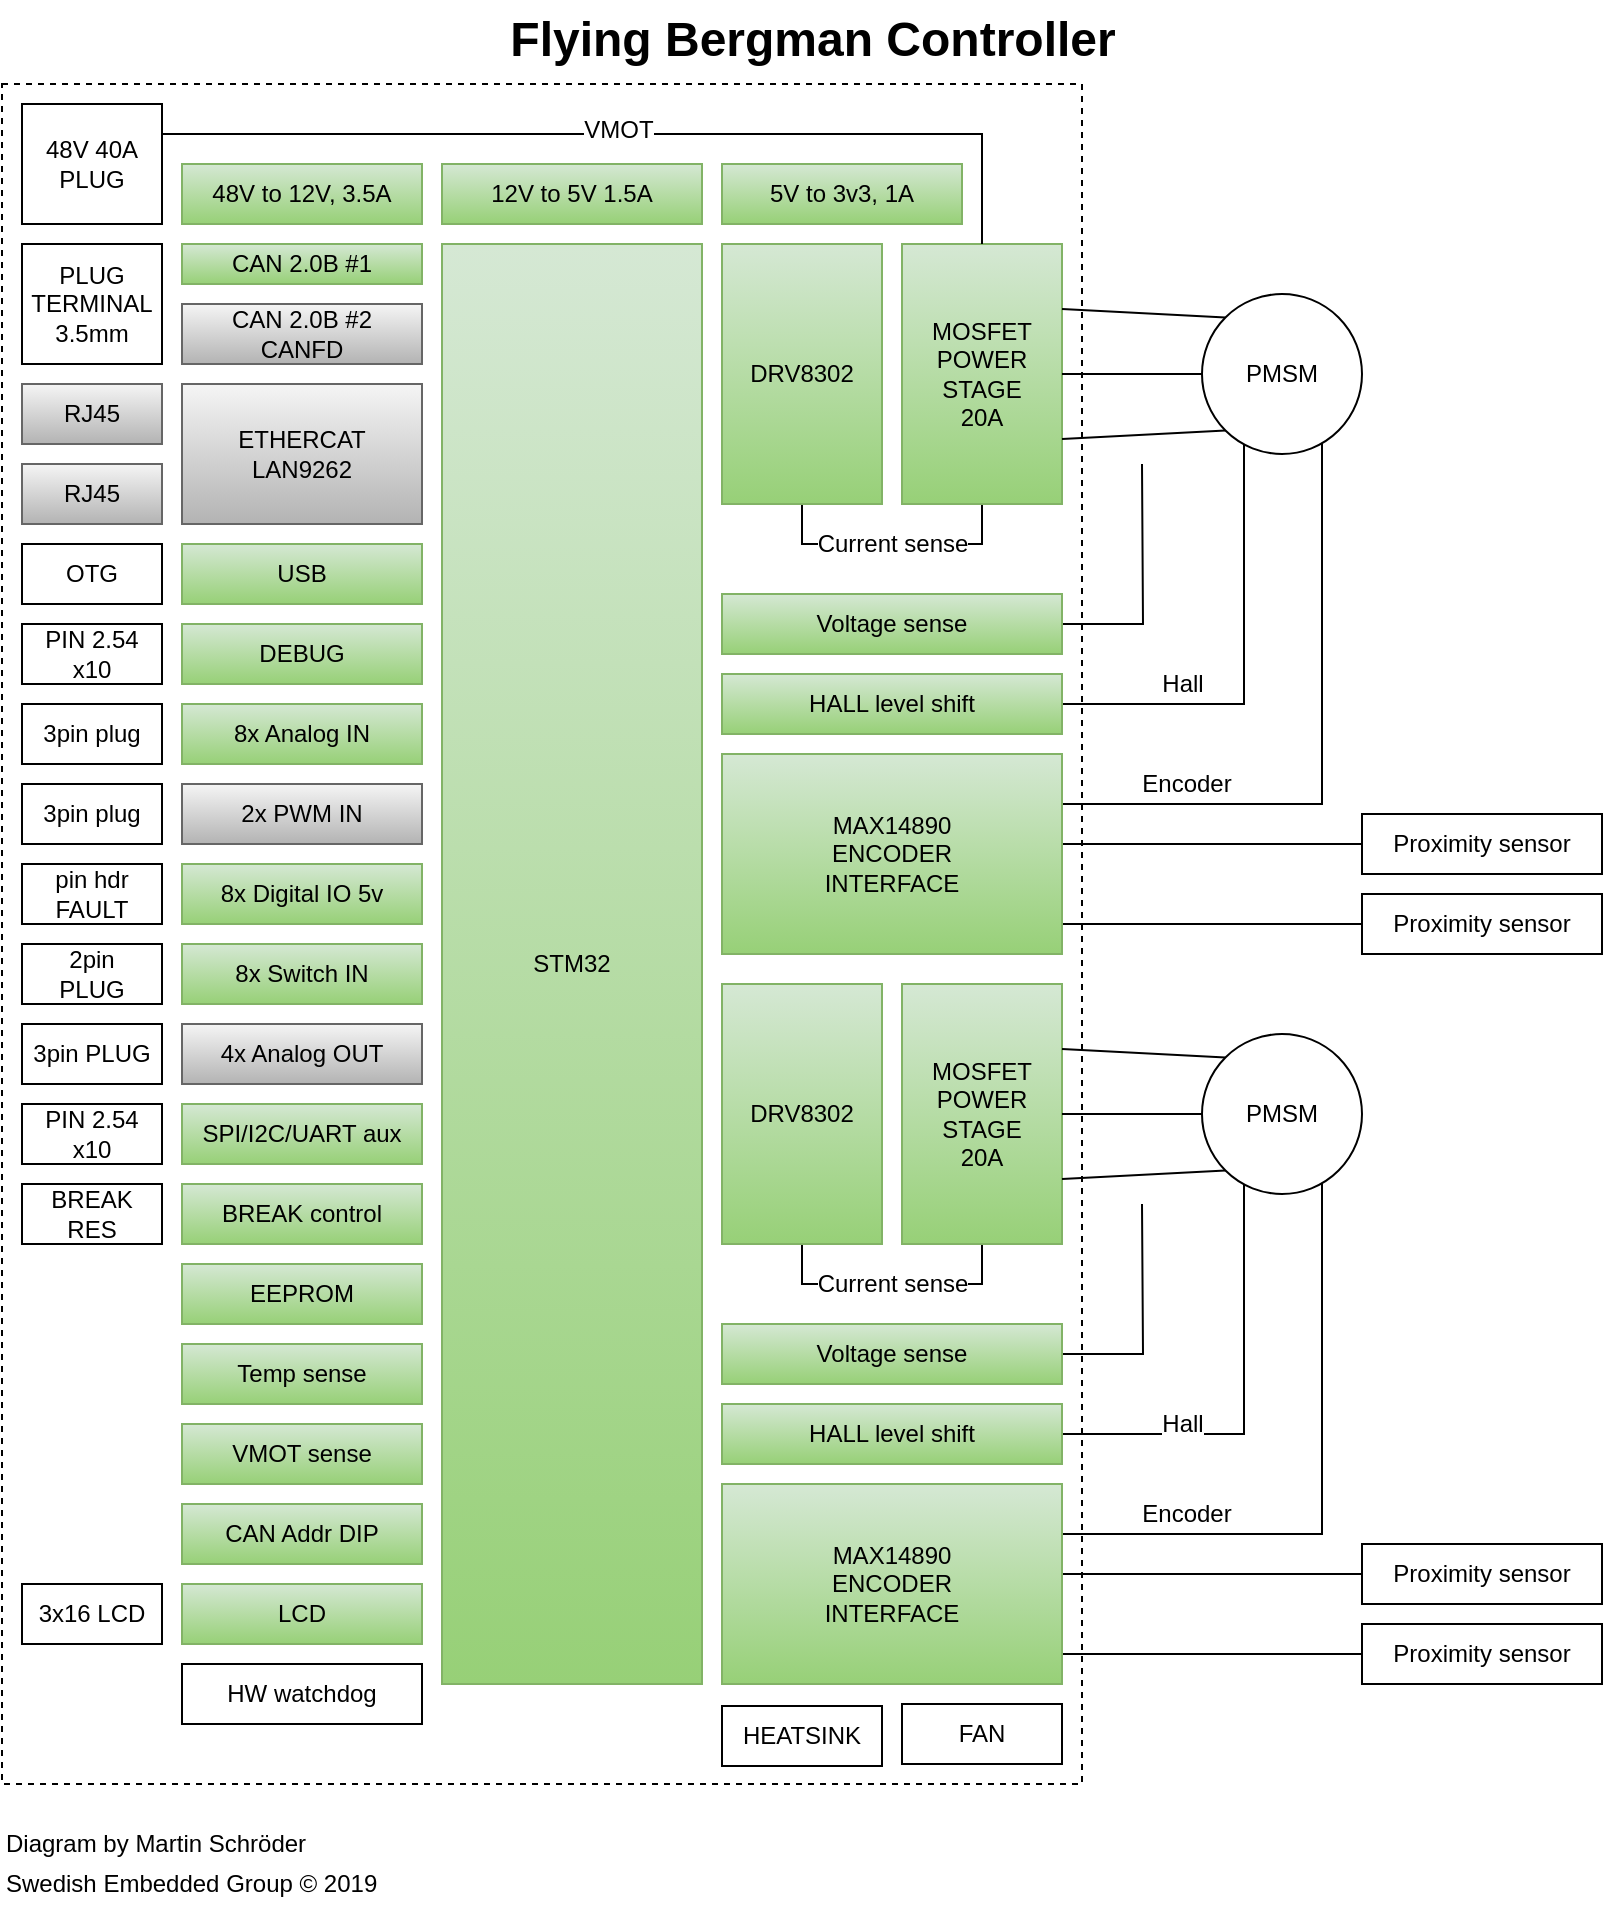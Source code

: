 <mxfile version="10.6.7"><diagram id="ZRHzbewgTvJrDJIDlJ0Q" name="Page-1"><mxGraphModel dx="1390" dy="535" grid="1" gridSize="10" guides="1" tooltips="1" connect="1" arrows="1" fold="1" page="1" pageScale="1" pageWidth="1169" pageHeight="1654" math="0" shadow="0"><root><mxCell id="0"/><mxCell id="1" parent="0"/><mxCell id="G-CPVCaUxOJvhknK9YQj-106" value="" style="rounded=0;whiteSpace=wrap;html=1;glass=0;dashed=1;fillColor=none;movable=1;resizable=1;rotatable=1;deletable=1;editable=1;connectable=1;" parent="1" vertex="1"><mxGeometry x="190" y="140" width="540" height="850" as="geometry"/></mxCell><mxCell id="G-CPVCaUxOJvhknK9YQj-1" value="STM32&lt;br&gt;" style="rounded=0;whiteSpace=wrap;html=1;movable=1;resizable=1;rotatable=1;deletable=1;editable=1;connectable=1;fillColor=#d5e8d4;gradientColor=#97d077;strokeColor=#82b366;" parent="1" vertex="1"><mxGeometry x="410" y="220" width="130" height="720" as="geometry"/></mxCell><mxCell id="G-CPVCaUxOJvhknK9YQj-20" style="edgeStyle=orthogonalEdgeStyle;rounded=0;html=1;endArrow=none;endFill=0;jettySize=auto;orthogonalLoop=1;entryX=0.5;entryY=1;entryDx=0;entryDy=0;movable=1;resizable=1;rotatable=1;deletable=1;editable=1;connectable=1;" parent="1" source="G-CPVCaUxOJvhknK9YQj-2" target="G-CPVCaUxOJvhknK9YQj-7" edge="1"><mxGeometry relative="1" as="geometry"><mxPoint x="660" y="380" as="targetPoint"/><Array as="points"><mxPoint x="680" y="370"/><mxPoint x="590" y="370"/></Array></mxGeometry></mxCell><mxCell id="G-CPVCaUxOJvhknK9YQj-21" value="Current sense" style="text;html=1;resizable=1;points=[];align=center;verticalAlign=middle;labelBackgroundColor=#ffffff;movable=1;rotatable=1;deletable=1;editable=1;connectable=1;" parent="G-CPVCaUxOJvhknK9YQj-20" vertex="1" connectable="0"><mxGeometry x="-0.262" y="3" relative="1" as="geometry"><mxPoint x="-17" y="-3" as="offset"/></mxGeometry></mxCell><mxCell id="G-CPVCaUxOJvhknK9YQj-2" value="MOSFET&lt;br&gt;POWER&lt;br&gt;STAGE&lt;br&gt;20A&lt;br&gt;" style="rounded=0;whiteSpace=wrap;html=1;movable=1;resizable=1;rotatable=1;deletable=1;editable=1;connectable=1;fillColor=#d5e8d4;gradientColor=#97d077;strokeColor=#82b366;" parent="1" vertex="1"><mxGeometry x="640" y="220" width="80" height="130" as="geometry"/></mxCell><mxCell id="G-CPVCaUxOJvhknK9YQj-4" style="rounded=0;html=1;exitX=0;exitY=0;exitDx=0;exitDy=0;jettySize=auto;orthogonalLoop=1;entryX=1;entryY=0.25;entryDx=0;entryDy=0;endArrow=none;endFill=0;movable=1;resizable=1;rotatable=1;deletable=1;editable=1;connectable=1;" parent="1" source="G-CPVCaUxOJvhknK9YQj-3" target="G-CPVCaUxOJvhknK9YQj-2" edge="1"><mxGeometry relative="1" as="geometry"><mxPoint x="770" y="220" as="targetPoint"/></mxGeometry></mxCell><mxCell id="G-CPVCaUxOJvhknK9YQj-5" style="edgeStyle=none;rounded=0;html=1;exitX=0;exitY=0.5;exitDx=0;exitDy=0;entryX=1;entryY=0.5;entryDx=0;entryDy=0;jettySize=auto;orthogonalLoop=1;endArrow=none;endFill=0;movable=1;resizable=1;rotatable=1;deletable=1;editable=1;connectable=1;" parent="1" source="G-CPVCaUxOJvhknK9YQj-3" target="G-CPVCaUxOJvhknK9YQj-2" edge="1"><mxGeometry relative="1" as="geometry"/></mxCell><mxCell id="G-CPVCaUxOJvhknK9YQj-6" style="edgeStyle=none;rounded=0;html=1;exitX=0;exitY=1;exitDx=0;exitDy=0;entryX=1;entryY=0.75;entryDx=0;entryDy=0;jettySize=auto;orthogonalLoop=1;endArrow=none;endFill=0;movable=1;resizable=1;rotatable=1;deletable=1;editable=1;connectable=1;" parent="1" source="G-CPVCaUxOJvhknK9YQj-3" target="G-CPVCaUxOJvhknK9YQj-2" edge="1"><mxGeometry relative="1" as="geometry"/></mxCell><mxCell id="G-CPVCaUxOJvhknK9YQj-9" style="edgeStyle=orthogonalEdgeStyle;rounded=0;html=1;jettySize=auto;orthogonalLoop=1;endArrow=none;endFill=0;entryX=1;entryY=0.25;entryDx=0;entryDy=0;movable=1;resizable=1;rotatable=1;deletable=1;editable=1;connectable=1;" parent="1" source="G-CPVCaUxOJvhknK9YQj-3" target="G-CPVCaUxOJvhknK9YQj-19" edge="1"><mxGeometry relative="1" as="geometry"><mxPoint x="730" y="460" as="targetPoint"/><Array as="points"><mxPoint x="850" y="500"/></Array></mxGeometry></mxCell><mxCell id="G-CPVCaUxOJvhknK9YQj-42" value="Encoder" style="text;html=1;resizable=1;points=[];align=center;verticalAlign=middle;labelBackgroundColor=#ffffff;movable=1;rotatable=1;deletable=1;editable=1;connectable=1;" parent="G-CPVCaUxOJvhknK9YQj-9" vertex="1" connectable="0"><mxGeometry x="0.7" y="4" relative="1" as="geometry"><mxPoint x="15.5" y="-14" as="offset"/></mxGeometry></mxCell><mxCell id="G-CPVCaUxOJvhknK9YQj-3" value="PMSM" style="ellipse;whiteSpace=wrap;html=1;aspect=fixed;movable=1;resizable=1;rotatable=1;deletable=1;editable=1;connectable=1;" parent="1" vertex="1"><mxGeometry x="790" y="245" width="80" height="80" as="geometry"/></mxCell><mxCell id="G-CPVCaUxOJvhknK9YQj-7" value="DRV8302" style="rounded=0;whiteSpace=wrap;html=1;movable=1;resizable=1;rotatable=1;deletable=1;editable=1;connectable=1;fillColor=#d5e8d4;gradientColor=#97d077;strokeColor=#82b366;" parent="1" vertex="1"><mxGeometry x="550" y="220" width="80" height="130" as="geometry"/></mxCell><mxCell id="G-CPVCaUxOJvhknK9YQj-13" style="edgeStyle=orthogonalEdgeStyle;rounded=0;html=1;entryX=1;entryY=0.75;entryDx=0;entryDy=0;jettySize=auto;orthogonalLoop=1;endArrow=none;endFill=0;movable=1;resizable=1;rotatable=1;deletable=1;editable=1;connectable=1;" parent="1" source="G-CPVCaUxOJvhknK9YQj-11" edge="1"><mxGeometry relative="1" as="geometry"><mxPoint x="720" y="520" as="targetPoint"/></mxGeometry></mxCell><mxCell id="G-CPVCaUxOJvhknK9YQj-11" value="Proximity sensor" style="rounded=0;whiteSpace=wrap;html=1;movable=1;resizable=1;rotatable=1;deletable=1;editable=1;connectable=1;" parent="1" vertex="1"><mxGeometry x="870" y="505" width="120" height="30" as="geometry"/></mxCell><mxCell id="G-CPVCaUxOJvhknK9YQj-14" style="edgeStyle=orthogonalEdgeStyle;rounded=0;html=1;jettySize=auto;orthogonalLoop=1;endArrow=none;endFill=0;movable=1;resizable=1;rotatable=1;deletable=1;editable=1;connectable=1;" parent="1" source="G-CPVCaUxOJvhknK9YQj-12" edge="1"><mxGeometry relative="1" as="geometry"><mxPoint x="720" y="560" as="targetPoint"/></mxGeometry></mxCell><mxCell id="G-CPVCaUxOJvhknK9YQj-12" value="Proximity sensor" style="rounded=0;whiteSpace=wrap;html=1;movable=1;resizable=1;rotatable=1;deletable=1;editable=1;connectable=1;" parent="1" vertex="1"><mxGeometry x="870" y="545" width="120" height="30" as="geometry"/></mxCell><mxCell id="G-CPVCaUxOJvhknK9YQj-19" value="MAX14890&lt;br&gt;ENCODER&lt;br&gt;INTERFACE&lt;br&gt;" style="rounded=0;whiteSpace=wrap;html=1;movable=1;resizable=1;rotatable=1;deletable=1;editable=1;connectable=1;fillColor=#d5e8d4;gradientColor=#97d077;strokeColor=#82b366;" parent="1" vertex="1"><mxGeometry x="550" y="475" width="170" height="100" as="geometry"/></mxCell><mxCell id="G-CPVCaUxOJvhknK9YQj-22" value="CAN 2.0B #1&lt;br&gt;" style="rounded=0;whiteSpace=wrap;html=1;movable=1;resizable=1;rotatable=1;deletable=1;editable=1;connectable=1;fillColor=#d5e8d4;gradientColor=#97d077;strokeColor=#82b366;" parent="1" vertex="1"><mxGeometry x="280" y="220" width="120" height="20" as="geometry"/></mxCell><mxCell id="G-CPVCaUxOJvhknK9YQj-23" value="ETHERCAT&lt;br&gt;LAN9262&lt;br&gt;" style="rounded=0;whiteSpace=wrap;html=1;movable=1;resizable=1;rotatable=1;deletable=1;editable=1;connectable=1;fillColor=#f5f5f5;strokeColor=#666666;gradientColor=#b3b3b3;" parent="1" vertex="1"><mxGeometry x="280" y="290" width="120" height="70" as="geometry"/></mxCell><mxCell id="G-CPVCaUxOJvhknK9YQj-24" value="RJ45&lt;br&gt;" style="rounded=0;whiteSpace=wrap;html=1;movable=1;resizable=1;rotatable=1;deletable=1;editable=1;connectable=1;fillColor=#f5f5f5;strokeColor=#666666;gradientColor=#b3b3b3;" parent="1" vertex="1"><mxGeometry x="200" y="290" width="70" height="30" as="geometry"/></mxCell><mxCell id="G-CPVCaUxOJvhknK9YQj-25" value="RJ45&lt;br&gt;" style="rounded=0;whiteSpace=wrap;html=1;movable=1;resizable=1;rotatable=1;deletable=1;editable=1;connectable=1;fillColor=#f5f5f5;strokeColor=#666666;gradientColor=#b3b3b3;" parent="1" vertex="1"><mxGeometry x="200" y="330" width="70" height="30" as="geometry"/></mxCell><mxCell id="G-CPVCaUxOJvhknK9YQj-26" value="PLUG&lt;br&gt;TERMINAL&lt;br&gt;3.5mm&lt;br&gt;" style="rounded=0;whiteSpace=wrap;html=1;movable=1;resizable=1;rotatable=1;deletable=1;editable=1;connectable=1;" parent="1" vertex="1"><mxGeometry x="200" y="220" width="70" height="60" as="geometry"/></mxCell><mxCell id="G-CPVCaUxOJvhknK9YQj-28" value="USB&lt;br&gt;" style="rounded=0;whiteSpace=wrap;html=1;movable=1;resizable=1;rotatable=1;deletable=1;editable=1;connectable=1;fillColor=#d5e8d4;gradientColor=#97d077;strokeColor=#82b366;" parent="1" vertex="1"><mxGeometry x="280" y="370" width="120" height="30" as="geometry"/></mxCell><mxCell id="G-CPVCaUxOJvhknK9YQj-29" value="OTG&lt;br&gt;" style="rounded=0;whiteSpace=wrap;html=1;movable=1;resizable=1;rotatable=1;deletable=1;editable=1;connectable=1;" parent="1" vertex="1"><mxGeometry x="200" y="370" width="70" height="30" as="geometry"/></mxCell><mxCell id="G-CPVCaUxOJvhknK9YQj-30" value="DEBUG&lt;br&gt;" style="rounded=0;whiteSpace=wrap;html=1;movable=1;resizable=1;rotatable=1;deletable=1;editable=1;connectable=1;fillColor=#d5e8d4;gradientColor=#97d077;strokeColor=#82b366;" parent="1" vertex="1"><mxGeometry x="280" y="410" width="120" height="30" as="geometry"/></mxCell><mxCell id="G-CPVCaUxOJvhknK9YQj-31" value="PIN 2.54 x10&lt;br&gt;" style="rounded=0;whiteSpace=wrap;html=1;movable=1;resizable=1;rotatable=1;deletable=1;editable=1;connectable=1;" parent="1" vertex="1"><mxGeometry x="200" y="410" width="70" height="30" as="geometry"/></mxCell><mxCell id="G-CPVCaUxOJvhknK9YQj-84" style="edgeStyle=orthogonalEdgeStyle;rounded=0;html=1;exitX=1;exitY=0.25;exitDx=0;exitDy=0;endArrow=none;endFill=0;jettySize=auto;orthogonalLoop=1;entryX=0.5;entryY=0;entryDx=0;entryDy=0;movable=1;resizable=1;rotatable=1;deletable=1;editable=1;connectable=1;" parent="1" source="G-CPVCaUxOJvhknK9YQj-32" target="G-CPVCaUxOJvhknK9YQj-2" edge="1"><mxGeometry relative="1" as="geometry"><mxPoint x="680" y="165" as="targetPoint"/></mxGeometry></mxCell><mxCell id="G-CPVCaUxOJvhknK9YQj-85" value="VMOT" style="text;html=1;resizable=1;points=[];align=center;verticalAlign=middle;labelBackgroundColor=#ffffff;movable=1;rotatable=1;deletable=1;editable=1;connectable=1;" parent="G-CPVCaUxOJvhknK9YQj-84" vertex="1" connectable="0"><mxGeometry x="-0.019" y="2" relative="1" as="geometry"><mxPoint as="offset"/></mxGeometry></mxCell><mxCell id="G-CPVCaUxOJvhknK9YQj-32" value="48V 40A&lt;br&gt;PLUG&lt;br&gt;" style="rounded=0;whiteSpace=wrap;html=1;movable=1;resizable=1;rotatable=1;deletable=1;editable=1;connectable=1;" parent="1" vertex="1"><mxGeometry x="200" y="150" width="70" height="60" as="geometry"/></mxCell><mxCell id="G-CPVCaUxOJvhknK9YQj-34" value="3pin plug" style="rounded=0;whiteSpace=wrap;html=1;movable=1;resizable=1;rotatable=1;deletable=1;editable=1;connectable=1;" parent="1" vertex="1"><mxGeometry x="200" y="450" width="70" height="30" as="geometry"/></mxCell><mxCell id="G-CPVCaUxOJvhknK9YQj-35" value="3pin plug" style="rounded=0;whiteSpace=wrap;html=1;movable=1;resizable=1;rotatable=1;deletable=1;editable=1;connectable=1;" parent="1" vertex="1"><mxGeometry x="200" y="490" width="70" height="30" as="geometry"/></mxCell><mxCell id="G-CPVCaUxOJvhknK9YQj-36" value="&lt;div&gt;pin hdr&lt;/div&gt;&lt;div&gt;FAULT&lt;br&gt;&lt;/div&gt;" style="rounded=0;whiteSpace=wrap;html=1;movable=1;resizable=1;rotatable=1;deletable=1;editable=1;connectable=1;" parent="1" vertex="1"><mxGeometry x="200" y="530" width="70" height="30" as="geometry"/></mxCell><mxCell id="G-CPVCaUxOJvhknK9YQj-41" value="CAN Addr DIP&lt;br&gt;" style="rounded=0;whiteSpace=wrap;html=1;movable=1;resizable=1;rotatable=1;deletable=1;editable=1;connectable=1;fillColor=#d5e8d4;gradientColor=#97d077;strokeColor=#82b366;" parent="1" vertex="1"><mxGeometry x="280" y="850" width="120" height="30" as="geometry"/></mxCell><mxCell id="G-CPVCaUxOJvhknK9YQj-60" style="edgeStyle=orthogonalEdgeStyle;rounded=0;html=1;endArrow=none;endFill=0;jettySize=auto;orthogonalLoop=1;exitX=1;exitY=0.5;exitDx=0;exitDy=0;movable=1;resizable=1;rotatable=1;deletable=1;editable=1;connectable=1;" parent="1" source="G-CPVCaUxOJvhknK9YQj-62" target="G-CPVCaUxOJvhknK9YQj-3" edge="1"><mxGeometry relative="1" as="geometry"><mxPoint x="811" y="323" as="targetPoint"/><mxPoint x="760" y="500" as="sourcePoint"/><Array as="points"><mxPoint x="811" y="450"/></Array></mxGeometry></mxCell><mxCell id="G-CPVCaUxOJvhknK9YQj-107" value="Hall" style="text;html=1;resizable=1;points=[];align=center;verticalAlign=middle;labelBackgroundColor=#ffffff;movable=1;rotatable=1;deletable=1;editable=1;connectable=1;" parent="G-CPVCaUxOJvhknK9YQj-60" vertex="1" connectable="0"><mxGeometry x="-0.457" y="-2" relative="1" as="geometry"><mxPoint y="-12" as="offset"/></mxGeometry></mxCell><mxCell id="G-CPVCaUxOJvhknK9YQj-62" value="HALL level shift&lt;br&gt;" style="rounded=0;whiteSpace=wrap;html=1;movable=1;resizable=1;rotatable=1;deletable=1;editable=1;connectable=1;fillColor=#d5e8d4;gradientColor=#97d077;strokeColor=#82b366;" parent="1" vertex="1"><mxGeometry x="550" y="435" width="170" height="30" as="geometry"/></mxCell><mxCell id="G-CPVCaUxOJvhknK9YQj-63" style="edgeStyle=orthogonalEdgeStyle;rounded=0;html=1;endArrow=none;endFill=0;jettySize=auto;orthogonalLoop=1;entryX=0.5;entryY=1;entryDx=0;entryDy=0;movable=1;resizable=1;rotatable=1;deletable=1;editable=1;connectable=1;" parent="1" source="G-CPVCaUxOJvhknK9YQj-65" target="G-CPVCaUxOJvhknK9YQj-72" edge="1"><mxGeometry relative="1" as="geometry"><mxPoint x="660" y="750" as="targetPoint"/><Array as="points"><mxPoint x="680" y="740"/><mxPoint x="590" y="740"/></Array></mxGeometry></mxCell><mxCell id="G-CPVCaUxOJvhknK9YQj-64" value="Current sense" style="text;html=1;resizable=1;points=[];align=center;verticalAlign=middle;labelBackgroundColor=#ffffff;movable=1;rotatable=1;deletable=1;editable=1;connectable=1;" parent="G-CPVCaUxOJvhknK9YQj-63" vertex="1" connectable="0"><mxGeometry x="-0.262" y="3" relative="1" as="geometry"><mxPoint x="-17" y="-3" as="offset"/></mxGeometry></mxCell><mxCell id="G-CPVCaUxOJvhknK9YQj-65" value="MOSFET&lt;br&gt;POWER&lt;br&gt;STAGE&lt;br&gt;20A&lt;br&gt;" style="rounded=0;whiteSpace=wrap;html=1;movable=1;resizable=1;rotatable=1;deletable=1;editable=1;connectable=1;fillColor=#d5e8d4;gradientColor=#97d077;strokeColor=#82b366;" parent="1" vertex="1"><mxGeometry x="640" y="590" width="80" height="130" as="geometry"/></mxCell><mxCell id="G-CPVCaUxOJvhknK9YQj-66" style="rounded=0;html=1;exitX=0;exitY=0;exitDx=0;exitDy=0;jettySize=auto;orthogonalLoop=1;entryX=1;entryY=0.25;entryDx=0;entryDy=0;endArrow=none;endFill=0;movable=1;resizable=1;rotatable=1;deletable=1;editable=1;connectable=1;" parent="1" source="G-CPVCaUxOJvhknK9YQj-71" target="G-CPVCaUxOJvhknK9YQj-65" edge="1"><mxGeometry relative="1" as="geometry"><mxPoint x="770" y="590" as="targetPoint"/></mxGeometry></mxCell><mxCell id="G-CPVCaUxOJvhknK9YQj-67" style="edgeStyle=none;rounded=0;html=1;exitX=0;exitY=0.5;exitDx=0;exitDy=0;entryX=1;entryY=0.5;entryDx=0;entryDy=0;jettySize=auto;orthogonalLoop=1;endArrow=none;endFill=0;movable=1;resizable=1;rotatable=1;deletable=1;editable=1;connectable=1;" parent="1" source="G-CPVCaUxOJvhknK9YQj-71" target="G-CPVCaUxOJvhknK9YQj-65" edge="1"><mxGeometry relative="1" as="geometry"/></mxCell><mxCell id="G-CPVCaUxOJvhknK9YQj-68" style="edgeStyle=none;rounded=0;html=1;exitX=0;exitY=1;exitDx=0;exitDy=0;entryX=1;entryY=0.75;entryDx=0;entryDy=0;jettySize=auto;orthogonalLoop=1;endArrow=none;endFill=0;movable=1;resizable=1;rotatable=1;deletable=1;editable=1;connectable=1;" parent="1" source="G-CPVCaUxOJvhknK9YQj-71" target="G-CPVCaUxOJvhknK9YQj-65" edge="1"><mxGeometry relative="1" as="geometry"/></mxCell><mxCell id="G-CPVCaUxOJvhknK9YQj-69" style="edgeStyle=orthogonalEdgeStyle;rounded=0;html=1;jettySize=auto;orthogonalLoop=1;endArrow=none;endFill=0;entryX=1;entryY=0.25;entryDx=0;entryDy=0;movable=1;resizable=1;rotatable=1;deletable=1;editable=1;connectable=1;" parent="1" source="G-CPVCaUxOJvhknK9YQj-71" target="G-CPVCaUxOJvhknK9YQj-77" edge="1"><mxGeometry relative="1" as="geometry"><mxPoint x="730" y="865" as="targetPoint"/><Array as="points"><mxPoint x="850" y="865"/></Array></mxGeometry></mxCell><mxCell id="G-CPVCaUxOJvhknK9YQj-70" value="Encoder" style="text;html=1;resizable=1;points=[];align=center;verticalAlign=middle;labelBackgroundColor=#ffffff;movable=1;rotatable=1;deletable=1;editable=1;connectable=1;" parent="G-CPVCaUxOJvhknK9YQj-69" vertex="1" connectable="0"><mxGeometry x="0.7" y="4" relative="1" as="geometry"><mxPoint x="15.5" y="-14" as="offset"/></mxGeometry></mxCell><mxCell id="G-CPVCaUxOJvhknK9YQj-71" value="PMSM" style="ellipse;whiteSpace=wrap;html=1;aspect=fixed;movable=1;resizable=1;rotatable=1;deletable=1;editable=1;connectable=1;" parent="1" vertex="1"><mxGeometry x="790" y="615" width="80" height="80" as="geometry"/></mxCell><mxCell id="G-CPVCaUxOJvhknK9YQj-72" value="DRV8302" style="rounded=0;whiteSpace=wrap;html=1;movable=1;resizable=1;rotatable=1;deletable=1;editable=1;connectable=1;fillColor=#d5e8d4;gradientColor=#97d077;strokeColor=#82b366;" parent="1" vertex="1"><mxGeometry x="550" y="590" width="80" height="130" as="geometry"/></mxCell><mxCell id="G-CPVCaUxOJvhknK9YQj-73" style="edgeStyle=orthogonalEdgeStyle;rounded=0;html=1;entryX=1;entryY=0.75;entryDx=0;entryDy=0;jettySize=auto;orthogonalLoop=1;endArrow=none;endFill=0;movable=1;resizable=1;rotatable=1;deletable=1;editable=1;connectable=1;" parent="1" source="G-CPVCaUxOJvhknK9YQj-74" edge="1"><mxGeometry relative="1" as="geometry"><mxPoint x="720" y="885" as="targetPoint"/></mxGeometry></mxCell><mxCell id="G-CPVCaUxOJvhknK9YQj-74" value="Proximity sensor" style="rounded=0;whiteSpace=wrap;html=1;movable=1;resizable=1;rotatable=1;deletable=1;editable=1;connectable=1;" parent="1" vertex="1"><mxGeometry x="870" y="870" width="120" height="30" as="geometry"/></mxCell><mxCell id="G-CPVCaUxOJvhknK9YQj-75" style="edgeStyle=orthogonalEdgeStyle;rounded=0;html=1;jettySize=auto;orthogonalLoop=1;endArrow=none;endFill=0;movable=1;resizable=1;rotatable=1;deletable=1;editable=1;connectable=1;" parent="1" source="G-CPVCaUxOJvhknK9YQj-76" edge="1"><mxGeometry relative="1" as="geometry"><mxPoint x="720" y="925" as="targetPoint"/></mxGeometry></mxCell><mxCell id="G-CPVCaUxOJvhknK9YQj-76" value="Proximity sensor" style="rounded=0;whiteSpace=wrap;html=1;movable=1;resizable=1;rotatable=1;deletable=1;editable=1;connectable=1;" parent="1" vertex="1"><mxGeometry x="870" y="910" width="120" height="30" as="geometry"/></mxCell><mxCell id="G-CPVCaUxOJvhknK9YQj-77" value="MAX14890&lt;br&gt;ENCODER&lt;br&gt;INTERFACE&lt;br&gt;" style="rounded=0;whiteSpace=wrap;html=1;movable=1;resizable=1;rotatable=1;deletable=1;editable=1;connectable=1;fillColor=#d5e8d4;gradientColor=#97d077;strokeColor=#82b366;" parent="1" vertex="1"><mxGeometry x="550" y="840" width="170" height="100" as="geometry"/></mxCell><mxCell id="G-CPVCaUxOJvhknK9YQj-78" style="edgeStyle=orthogonalEdgeStyle;rounded=0;html=1;endArrow=none;endFill=0;jettySize=auto;orthogonalLoop=1;exitX=1;exitY=0.5;exitDx=0;exitDy=0;movable=1;resizable=1;rotatable=1;deletable=1;editable=1;connectable=1;" parent="1" source="G-CPVCaUxOJvhknK9YQj-79" target="G-CPVCaUxOJvhknK9YQj-71" edge="1"><mxGeometry relative="1" as="geometry"><mxPoint x="811" y="728" as="targetPoint"/><mxPoint x="760" y="905" as="sourcePoint"/><Array as="points"><mxPoint x="811" y="815"/></Array></mxGeometry></mxCell><mxCell id="G-CPVCaUxOJvhknK9YQj-108" value="Hall" style="text;html=1;resizable=1;points=[];align=center;verticalAlign=middle;labelBackgroundColor=#ffffff;movable=1;rotatable=1;deletable=1;editable=1;connectable=1;" parent="G-CPVCaUxOJvhknK9YQj-78" vertex="1" connectable="0"><mxGeometry x="-0.444" relative="1" as="geometry"><mxPoint y="-5" as="offset"/></mxGeometry></mxCell><mxCell id="G-CPVCaUxOJvhknK9YQj-79" value="HALL level shift&lt;br&gt;" style="rounded=0;whiteSpace=wrap;html=1;movable=1;resizable=1;rotatable=1;deletable=1;editable=1;connectable=1;fillColor=#d5e8d4;gradientColor=#97d077;strokeColor=#82b366;" parent="1" vertex="1"><mxGeometry x="550" y="800" width="170" height="30" as="geometry"/></mxCell><mxCell id="G-CPVCaUxOJvhknK9YQj-80" value="SPI/I2C/UART aux&lt;br&gt;" style="rounded=0;whiteSpace=wrap;html=1;movable=1;resizable=1;rotatable=1;deletable=1;editable=1;connectable=1;fillColor=#d5e8d4;gradientColor=#97d077;strokeColor=#82b366;" parent="1" vertex="1"><mxGeometry x="280" y="650" width="120" height="30" as="geometry"/></mxCell><mxCell id="G-CPVCaUxOJvhknK9YQj-81" value="PIN 2.54&lt;br&gt;x10&lt;br&gt;" style="rounded=0;whiteSpace=wrap;html=1;movable=1;resizable=1;rotatable=1;deletable=1;editable=1;connectable=1;" parent="1" vertex="1"><mxGeometry x="200" y="650" width="70" height="30" as="geometry"/></mxCell><mxCell id="G-CPVCaUxOJvhknK9YQj-82" value="48V to 12V, 3.5A" style="rounded=0;whiteSpace=wrap;html=1;movable=1;resizable=1;rotatable=1;deletable=1;editable=1;connectable=1;fillColor=#d5e8d4;gradientColor=#97d077;strokeColor=#82b366;" parent="1" vertex="1"><mxGeometry x="280" y="180" width="120" height="30" as="geometry"/></mxCell><mxCell id="G-CPVCaUxOJvhknK9YQj-83" value="5V to 3v3, 1A" style="rounded=0;whiteSpace=wrap;html=1;movable=1;resizable=1;rotatable=1;deletable=1;editable=1;connectable=1;fillColor=#d5e8d4;gradientColor=#97d077;strokeColor=#82b366;" parent="1" vertex="1"><mxGeometry x="550" y="180" width="120" height="30" as="geometry"/></mxCell><mxCell id="G-CPVCaUxOJvhknK9YQj-87" value="EEPROM&lt;br&gt;" style="rounded=0;whiteSpace=wrap;html=1;movable=1;resizable=1;rotatable=1;deletable=1;editable=1;connectable=1;fillColor=#d5e8d4;gradientColor=#97d077;strokeColor=#82b366;" parent="1" vertex="1"><mxGeometry x="280" y="730" width="120" height="30" as="geometry"/></mxCell><mxCell id="G-CPVCaUxOJvhknK9YQj-88" value="HEATSINK&lt;br&gt;" style="rounded=0;whiteSpace=wrap;html=1;movable=1;resizable=1;rotatable=1;deletable=1;editable=1;connectable=1;" parent="1" vertex="1"><mxGeometry x="550" y="951" width="80" height="30" as="geometry"/></mxCell><mxCell id="G-CPVCaUxOJvhknK9YQj-90" value="Temp sense&lt;br&gt;" style="rounded=0;whiteSpace=wrap;html=1;movable=1;resizable=1;rotatable=1;deletable=1;editable=1;connectable=1;fillColor=#d5e8d4;gradientColor=#97d077;strokeColor=#82b366;" parent="1" vertex="1"><mxGeometry x="280" y="770" width="120" height="30" as="geometry"/></mxCell><mxCell id="G-CPVCaUxOJvhknK9YQj-91" value="&lt;div&gt;2pin&lt;/div&gt;&lt;div&gt;PLUG&lt;br&gt;&lt;/div&gt;" style="rounded=0;whiteSpace=wrap;html=1;movable=1;resizable=1;rotatable=1;deletable=1;editable=1;connectable=1;" parent="1" vertex="1"><mxGeometry x="200" y="570" width="70" height="30" as="geometry"/></mxCell><mxCell id="G-CPVCaUxOJvhknK9YQj-92" value="FAN&lt;br&gt;" style="rounded=0;whiteSpace=wrap;html=1;movable=1;resizable=1;rotatable=1;deletable=1;editable=1;connectable=1;" parent="1" vertex="1"><mxGeometry x="640" y="950" width="80" height="30" as="geometry"/></mxCell><mxCell id="G-CPVCaUxOJvhknK9YQj-97" style="edgeStyle=orthogonalEdgeStyle;rounded=0;html=1;endArrow=none;endFill=0;jettySize=auto;orthogonalLoop=1;movable=1;resizable=1;rotatable=1;deletable=1;editable=1;connectable=1;" parent="1" source="G-CPVCaUxOJvhknK9YQj-94" edge="1"><mxGeometry relative="1" as="geometry"><mxPoint x="760" y="330" as="targetPoint"/></mxGeometry></mxCell><mxCell id="G-CPVCaUxOJvhknK9YQj-94" value="Voltage sense&lt;br&gt;" style="rounded=0;whiteSpace=wrap;html=1;movable=1;resizable=1;rotatable=1;deletable=1;editable=1;connectable=1;fillColor=#d5e8d4;gradientColor=#97d077;strokeColor=#82b366;" parent="1" vertex="1"><mxGeometry x="550" y="395" width="170" height="30" as="geometry"/></mxCell><mxCell id="G-CPVCaUxOJvhknK9YQj-96" style="edgeStyle=orthogonalEdgeStyle;rounded=0;html=1;endArrow=none;endFill=0;jettySize=auto;orthogonalLoop=1;movable=1;resizable=1;rotatable=1;deletable=1;editable=1;connectable=1;" parent="1" source="G-CPVCaUxOJvhknK9YQj-95" edge="1"><mxGeometry relative="1" as="geometry"><mxPoint x="760" y="700" as="targetPoint"/></mxGeometry></mxCell><mxCell id="G-CPVCaUxOJvhknK9YQj-95" value="Voltage sense&lt;br&gt;" style="rounded=0;whiteSpace=wrap;html=1;movable=1;resizable=1;rotatable=1;deletable=1;editable=1;connectable=1;fillColor=#d5e8d4;gradientColor=#97d077;strokeColor=#82b366;" parent="1" vertex="1"><mxGeometry x="550" y="760" width="170" height="30" as="geometry"/></mxCell><mxCell id="G-CPVCaUxOJvhknK9YQj-99" value="VMOT sense&lt;br&gt;" style="rounded=0;whiteSpace=wrap;html=1;movable=1;resizable=1;rotatable=1;deletable=1;editable=1;connectable=1;fillColor=#d5e8d4;gradientColor=#97d077;strokeColor=#82b366;" parent="1" vertex="1"><mxGeometry x="280" y="810" width="120" height="30" as="geometry"/></mxCell><mxCell id="G-CPVCaUxOJvhknK9YQj-101" value="BREAK control&lt;br&gt;" style="rounded=0;whiteSpace=wrap;html=1;movable=1;resizable=1;rotatable=1;deletable=1;editable=1;connectable=1;fillColor=#d5e8d4;gradientColor=#97d077;strokeColor=#82b366;" parent="1" vertex="1"><mxGeometry x="280" y="690" width="120" height="30" as="geometry"/></mxCell><mxCell id="G-CPVCaUxOJvhknK9YQj-102" value="BREAK RES&lt;br&gt;" style="rounded=0;whiteSpace=wrap;html=1;movable=1;resizable=1;rotatable=1;deletable=1;editable=1;connectable=1;" parent="1" vertex="1"><mxGeometry x="200" y="690" width="70" height="30" as="geometry"/></mxCell><mxCell id="G-CPVCaUxOJvhknK9YQj-104" value="Flying Bergman Controller" style="text;strokeColor=none;fillColor=none;html=1;fontSize=24;fontStyle=1;verticalAlign=middle;align=center;movable=1;resizable=1;rotatable=1;deletable=1;editable=1;connectable=1;" parent="1" vertex="1"><mxGeometry x="200" y="98" width="790" height="40" as="geometry"/></mxCell><mxCell id="1fdFfa0dIeZfEgzFsn8e-1" value="Diagram by Martin Schröder" style="text;html=1;strokeColor=none;fillColor=none;align=left;verticalAlign=middle;whiteSpace=wrap;rounded=0;movable=1;resizable=1;rotatable=1;deletable=1;editable=1;connectable=1;" parent="1" vertex="1"><mxGeometry x="190" y="1010" width="240" height="20" as="geometry"/></mxCell><mxCell id="1fdFfa0dIeZfEgzFsn8e-2" value="Swedish Embedded Group © 2019" style="text;html=1;strokeColor=none;fillColor=none;align=left;verticalAlign=middle;whiteSpace=wrap;rounded=0;movable=1;resizable=1;rotatable=1;deletable=1;editable=1;connectable=1;" parent="1" vertex="1"><mxGeometry x="190" y="1030" width="230" height="20" as="geometry"/></mxCell><mxCell id="1fdFfa0dIeZfEgzFsn8e-3" value="4x Analog OUT" style="rounded=0;whiteSpace=wrap;html=1;movable=1;resizable=1;rotatable=1;deletable=1;editable=1;connectable=1;fillColor=#f5f5f5;gradientColor=#b3b3b3;strokeColor=#666666;" parent="1" vertex="1"><mxGeometry x="280" y="610" width="120" height="30" as="geometry"/></mxCell><mxCell id="1fdFfa0dIeZfEgzFsn8e-4" value="3pin PLUG" style="rounded=0;whiteSpace=wrap;html=1;movable=1;resizable=1;rotatable=1;deletable=1;editable=1;connectable=1;" parent="1" vertex="1"><mxGeometry x="200" y="610" width="70" height="30" as="geometry"/></mxCell><mxCell id="1fdFfa0dIeZfEgzFsn8e-5" value="8x Switch IN" style="rounded=0;whiteSpace=wrap;html=1;movable=1;resizable=1;rotatable=1;deletable=1;editable=1;connectable=1;fillColor=#d5e8d4;gradientColor=#97d077;strokeColor=#82b366;" parent="1" vertex="1"><mxGeometry x="280" y="570" width="120" height="30" as="geometry"/></mxCell><mxCell id="vumzruKRPyR0kMVCD0Ds-1" value="LCD" style="rounded=0;whiteSpace=wrap;html=1;movable=1;resizable=1;rotatable=1;deletable=1;editable=1;connectable=1;fillColor=#d5e8d4;gradientColor=#97d077;strokeColor=#82b366;" parent="1" vertex="1"><mxGeometry x="280" y="890" width="120" height="30" as="geometry"/></mxCell><mxCell id="vumzruKRPyR0kMVCD0Ds-2" value="3x16 LCD" style="rounded=0;whiteSpace=wrap;html=1;movable=1;resizable=1;rotatable=1;deletable=1;editable=1;connectable=1;" parent="1" vertex="1"><mxGeometry x="200" y="890" width="70" height="30" as="geometry"/></mxCell><mxCell id="vumzruKRPyR0kMVCD0Ds-3" value="8x Analog IN" style="rounded=0;whiteSpace=wrap;html=1;movable=1;resizable=1;rotatable=1;deletable=1;editable=1;connectable=1;fillColor=#d5e8d4;gradientColor=#97d077;strokeColor=#82b366;" parent="1" vertex="1"><mxGeometry x="280" y="450" width="120" height="30" as="geometry"/></mxCell><mxCell id="vumzruKRPyR0kMVCD0Ds-4" value="2x PWM IN" style="rounded=0;whiteSpace=wrap;html=1;movable=1;resizable=1;rotatable=1;deletable=1;editable=1;connectable=1;fillColor=#f5f5f5;gradientColor=#b3b3b3;strokeColor=#666666;" parent="1" vertex="1"><mxGeometry x="280" y="490" width="120" height="30" as="geometry"/></mxCell><mxCell id="vumzruKRPyR0kMVCD0Ds-5" value="8x Digital IO 5v" style="rounded=0;whiteSpace=wrap;html=1;movable=1;resizable=1;rotatable=1;deletable=1;editable=1;connectable=1;fillColor=#d5e8d4;gradientColor=#97d077;strokeColor=#82b366;" parent="1" vertex="1"><mxGeometry x="280" y="530" width="120" height="30" as="geometry"/></mxCell><mxCell id="vumzruKRPyR0kMVCD0Ds-9" value="HW watchdog" style="rounded=0;whiteSpace=wrap;html=1;movable=1;resizable=1;rotatable=1;deletable=1;editable=1;connectable=1;" parent="1" vertex="1"><mxGeometry x="280" y="930" width="120" height="30" as="geometry"/></mxCell><mxCell id="vumzruKRPyR0kMVCD0Ds-10" value="12V to 5V 1.5A" style="rounded=0;whiteSpace=wrap;html=1;movable=1;resizable=1;rotatable=1;deletable=1;editable=1;connectable=1;fillColor=#d5e8d4;gradientColor=#97d077;strokeColor=#82b366;" parent="1" vertex="1"><mxGeometry x="410" y="180" width="130" height="30" as="geometry"/></mxCell><mxCell id="1Bl13gUq6Km0cPVtqWER-1" value="CAN 2.0B #2&lt;br&gt;CANFD" style="rounded=0;whiteSpace=wrap;html=1;movable=1;resizable=1;rotatable=1;deletable=1;editable=1;connectable=1;fillColor=#f5f5f5;gradientColor=#b3b3b3;strokeColor=#666666;" vertex="1" parent="1"><mxGeometry x="280" y="250" width="120" height="30" as="geometry"/></mxCell></root></mxGraphModel></diagram></mxfile>